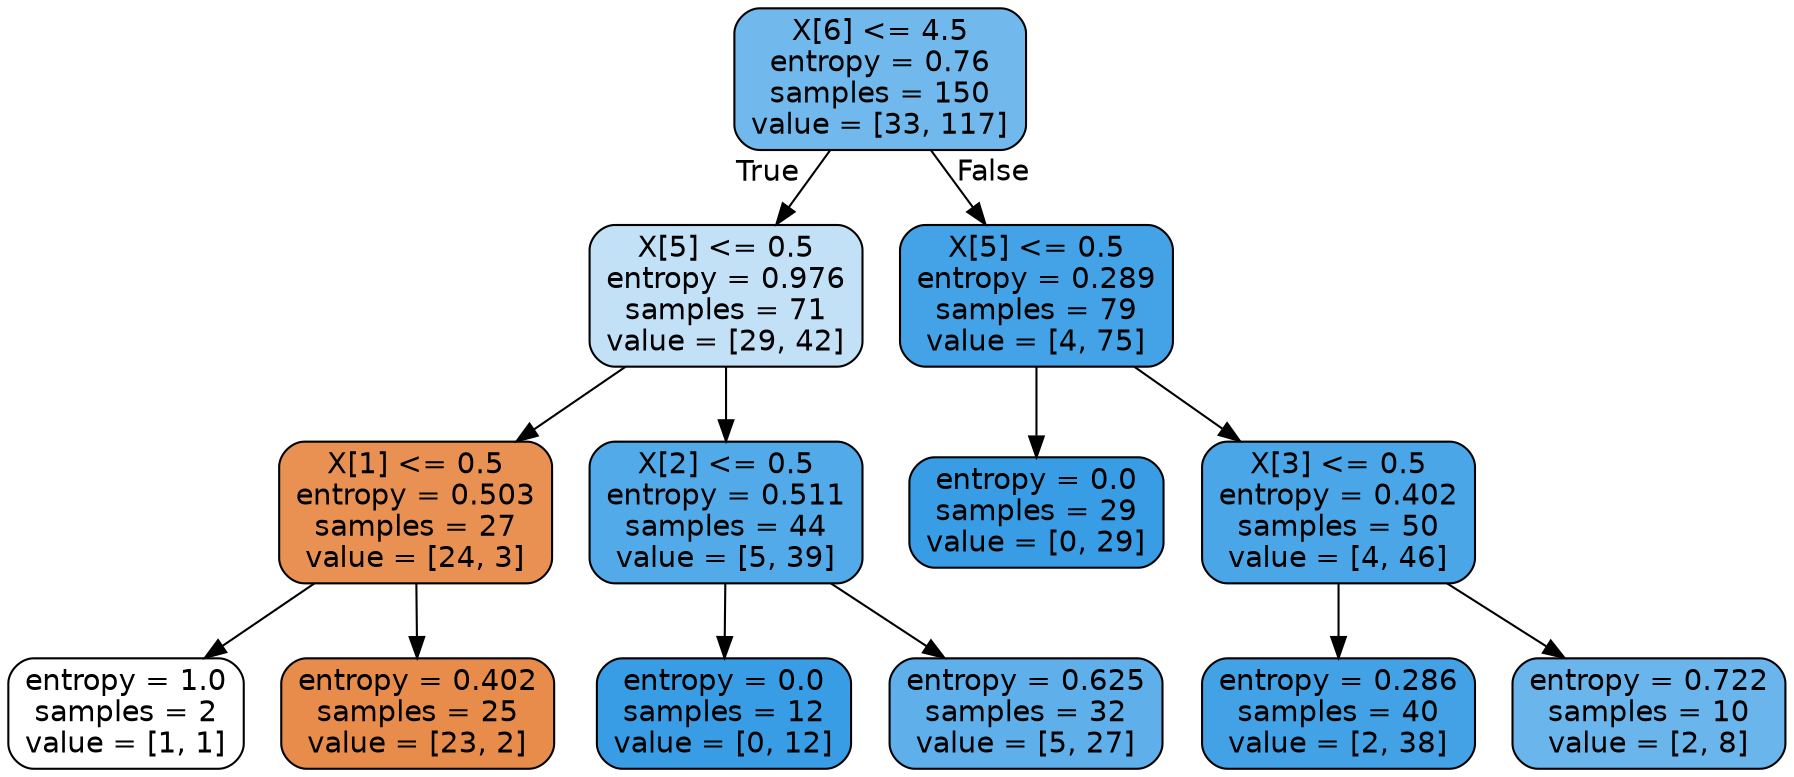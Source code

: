 digraph Tree {
node [shape=box, style="filled, rounded", color="black", fontname=helvetica] ;
edge [fontname=helvetica] ;
0 [label="X[6] <= 4.5\nentropy = 0.76\nsamples = 150\nvalue = [33, 117]", fillcolor="#71b9ec"] ;
1 [label="X[5] <= 0.5\nentropy = 0.976\nsamples = 71\nvalue = [29, 42]", fillcolor="#c2e1f7"] ;
0 -> 1 [labeldistance=2.5, labelangle=45, headlabel="True"] ;
2 [label="X[1] <= 0.5\nentropy = 0.503\nsamples = 27\nvalue = [24, 3]", fillcolor="#e89152"] ;
1 -> 2 ;
3 [label="entropy = 1.0\nsamples = 2\nvalue = [1, 1]", fillcolor="#ffffff"] ;
2 -> 3 ;
4 [label="entropy = 0.402\nsamples = 25\nvalue = [23, 2]", fillcolor="#e78c4a"] ;
2 -> 4 ;
5 [label="X[2] <= 0.5\nentropy = 0.511\nsamples = 44\nvalue = [5, 39]", fillcolor="#52aae8"] ;
1 -> 5 ;
6 [label="entropy = 0.0\nsamples = 12\nvalue = [0, 12]", fillcolor="#399de5"] ;
5 -> 6 ;
7 [label="entropy = 0.625\nsamples = 32\nvalue = [5, 27]", fillcolor="#5eafea"] ;
5 -> 7 ;
8 [label="X[5] <= 0.5\nentropy = 0.289\nsamples = 79\nvalue = [4, 75]", fillcolor="#44a2e6"] ;
0 -> 8 [labeldistance=2.5, labelangle=-45, headlabel="False"] ;
9 [label="entropy = 0.0\nsamples = 29\nvalue = [0, 29]", fillcolor="#399de5"] ;
8 -> 9 ;
10 [label="X[3] <= 0.5\nentropy = 0.402\nsamples = 50\nvalue = [4, 46]", fillcolor="#4aa6e7"] ;
8 -> 10 ;
11 [label="entropy = 0.286\nsamples = 40\nvalue = [2, 38]", fillcolor="#43a2e6"] ;
10 -> 11 ;
12 [label="entropy = 0.722\nsamples = 10\nvalue = [2, 8]", fillcolor="#6ab6ec"] ;
10 -> 12 ;
}